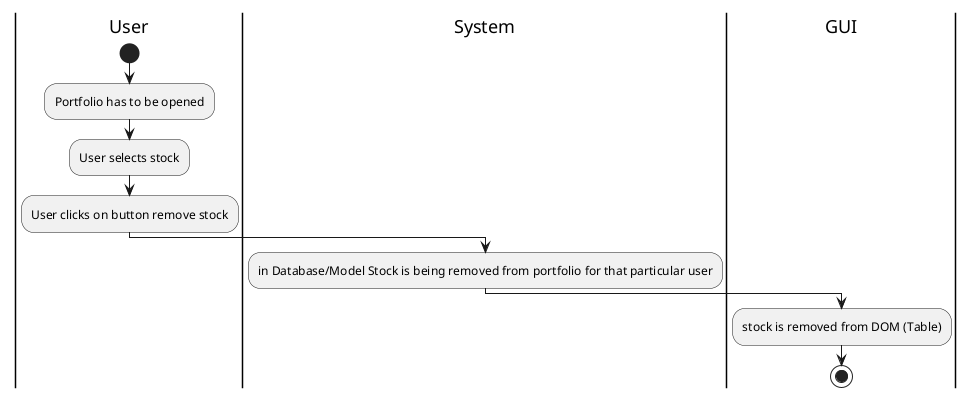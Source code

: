 @startuml

|User|

start
:Portfolio has to be opened;
:User selects stock;
:User clicks on button remove stock;
|System|
:in Database/Model Stock is being removed from portfolio for that particular user;
|GUI|
:stock is removed from DOM (Table);
stop
@enduml